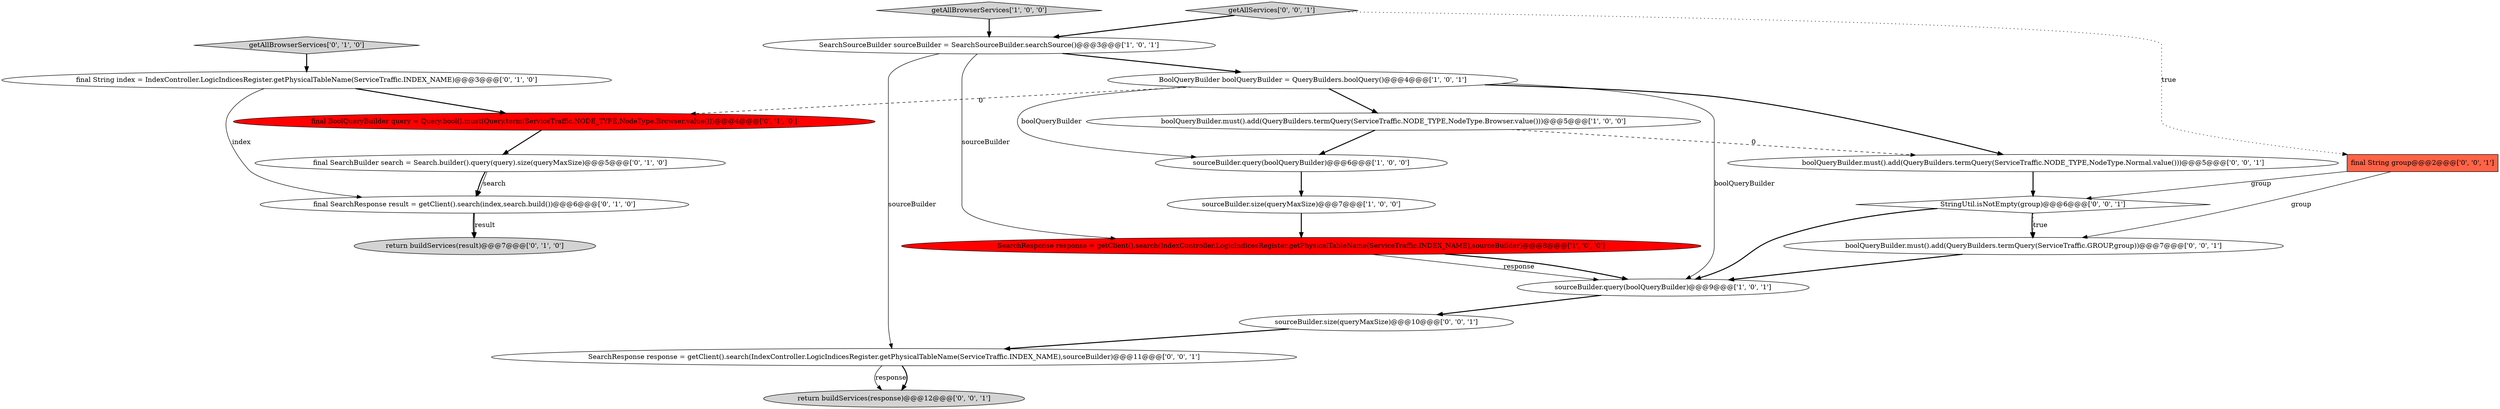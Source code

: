 digraph {
10 [style = filled, label = "getAllBrowserServices['0', '1', '0']", fillcolor = lightgray, shape = diamond image = "AAA0AAABBB2BBB"];
13 [style = filled, label = "final SearchResponse result = getClient().search(index,search.build())@@@6@@@['0', '1', '0']", fillcolor = white, shape = ellipse image = "AAA0AAABBB2BBB"];
1 [style = filled, label = "boolQueryBuilder.must().add(QueryBuilders.termQuery(ServiceTraffic.NODE_TYPE,NodeType.Browser.value()))@@@5@@@['1', '0', '0']", fillcolor = white, shape = ellipse image = "AAA0AAABBB1BBB"];
17 [style = filled, label = "boolQueryBuilder.must().add(QueryBuilders.termQuery(ServiceTraffic.NODE_TYPE,NodeType.Normal.value()))@@@5@@@['0', '0', '1']", fillcolor = white, shape = ellipse image = "AAA0AAABBB3BBB"];
6 [style = filled, label = "BoolQueryBuilder boolQueryBuilder = QueryBuilders.boolQuery()@@@4@@@['1', '0', '1']", fillcolor = white, shape = ellipse image = "AAA0AAABBB1BBB"];
12 [style = filled, label = "final String index = IndexController.LogicIndicesRegister.getPhysicalTableName(ServiceTraffic.INDEX_NAME)@@@3@@@['0', '1', '0']", fillcolor = white, shape = ellipse image = "AAA0AAABBB2BBB"];
14 [style = filled, label = "return buildServices(response)@@@12@@@['0', '0', '1']", fillcolor = lightgray, shape = ellipse image = "AAA0AAABBB3BBB"];
18 [style = filled, label = "StringUtil.isNotEmpty(group)@@@6@@@['0', '0', '1']", fillcolor = white, shape = diamond image = "AAA0AAABBB3BBB"];
16 [style = filled, label = "final String group@@@2@@@['0', '0', '1']", fillcolor = tomato, shape = box image = "AAA0AAABBB3BBB"];
3 [style = filled, label = "sourceBuilder.size(queryMaxSize)@@@7@@@['1', '0', '0']", fillcolor = white, shape = ellipse image = "AAA0AAABBB1BBB"];
5 [style = filled, label = "getAllBrowserServices['1', '0', '0']", fillcolor = lightgray, shape = diamond image = "AAA0AAABBB1BBB"];
8 [style = filled, label = "final SearchBuilder search = Search.builder().query(query).size(queryMaxSize)@@@5@@@['0', '1', '0']", fillcolor = white, shape = ellipse image = "AAA0AAABBB2BBB"];
20 [style = filled, label = "boolQueryBuilder.must().add(QueryBuilders.termQuery(ServiceTraffic.GROUP,group))@@@7@@@['0', '0', '1']", fillcolor = white, shape = ellipse image = "AAA0AAABBB3BBB"];
15 [style = filled, label = "sourceBuilder.size(queryMaxSize)@@@10@@@['0', '0', '1']", fillcolor = white, shape = ellipse image = "AAA0AAABBB3BBB"];
7 [style = filled, label = "SearchResponse response = getClient().search(IndexController.LogicIndicesRegister.getPhysicalTableName(ServiceTraffic.INDEX_NAME),sourceBuilder)@@@8@@@['1', '0', '0']", fillcolor = red, shape = ellipse image = "AAA1AAABBB1BBB"];
4 [style = filled, label = "SearchSourceBuilder sourceBuilder = SearchSourceBuilder.searchSource()@@@3@@@['1', '0', '1']", fillcolor = white, shape = ellipse image = "AAA0AAABBB1BBB"];
2 [style = filled, label = "sourceBuilder.query(boolQueryBuilder)@@@9@@@['1', '0', '1']", fillcolor = white, shape = ellipse image = "AAA0AAABBB1BBB"];
21 [style = filled, label = "SearchResponse response = getClient().search(IndexController.LogicIndicesRegister.getPhysicalTableName(ServiceTraffic.INDEX_NAME),sourceBuilder)@@@11@@@['0', '0', '1']", fillcolor = white, shape = ellipse image = "AAA0AAABBB3BBB"];
11 [style = filled, label = "return buildServices(result)@@@7@@@['0', '1', '0']", fillcolor = lightgray, shape = ellipse image = "AAA0AAABBB2BBB"];
9 [style = filled, label = "final BoolQueryBuilder query = Query.bool().must(Query.term(ServiceTraffic.NODE_TYPE,NodeType.Browser.value()))@@@4@@@['0', '1', '0']", fillcolor = red, shape = ellipse image = "AAA1AAABBB2BBB"];
19 [style = filled, label = "getAllServices['0', '0', '1']", fillcolor = lightgray, shape = diamond image = "AAA0AAABBB3BBB"];
0 [style = filled, label = "sourceBuilder.query(boolQueryBuilder)@@@6@@@['1', '0', '0']", fillcolor = white, shape = ellipse image = "AAA0AAABBB1BBB"];
0->3 [style = bold, label=""];
6->17 [style = bold, label=""];
16->18 [style = solid, label="group"];
12->13 [style = solid, label="index"];
8->13 [style = solid, label="search"];
4->6 [style = bold, label=""];
15->21 [style = bold, label=""];
6->9 [style = dashed, label="0"];
7->2 [style = solid, label="response"];
21->14 [style = solid, label="response"];
13->11 [style = solid, label="result"];
1->0 [style = bold, label=""];
18->20 [style = dotted, label="true"];
18->2 [style = bold, label=""];
12->9 [style = bold, label=""];
9->8 [style = bold, label=""];
6->0 [style = solid, label="boolQueryBuilder"];
13->11 [style = bold, label=""];
20->2 [style = bold, label=""];
6->1 [style = bold, label=""];
18->20 [style = bold, label=""];
1->17 [style = dashed, label="0"];
3->7 [style = bold, label=""];
10->12 [style = bold, label=""];
7->2 [style = bold, label=""];
5->4 [style = bold, label=""];
2->15 [style = bold, label=""];
19->16 [style = dotted, label="true"];
19->4 [style = bold, label=""];
4->21 [style = solid, label="sourceBuilder"];
17->18 [style = bold, label=""];
4->7 [style = solid, label="sourceBuilder"];
8->13 [style = bold, label=""];
16->20 [style = solid, label="group"];
21->14 [style = bold, label=""];
6->2 [style = solid, label="boolQueryBuilder"];
}
